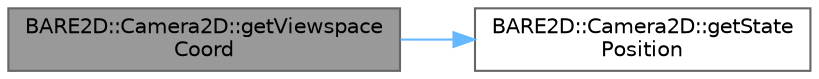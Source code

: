 digraph "BARE2D::Camera2D::getViewspaceCoord"
{
 // INTERACTIVE_SVG=YES
 // LATEX_PDF_SIZE
  bgcolor="transparent";
  edge [fontname=Helvetica,fontsize=10,labelfontname=Helvetica,labelfontsize=10];
  node [fontname=Helvetica,fontsize=10,shape=box,height=0.2,width=0.4];
  rankdir="LR";
  Node1 [label="BARE2D::Camera2D::getViewspace\lCoord",height=0.2,width=0.4,color="gray40", fillcolor="grey60", style="filled", fontcolor="black",tooltip="Converts a coordinate from Worldspace to Viewspace."];
  Node1 -> Node2 [color="steelblue1",style="solid"];
  Node2 [label="BARE2D::Camera2D::getState\lPosition",height=0.2,width=0.4,color="grey40", fillcolor="white", style="filled",URL="$class_b_a_r_e2_d_1_1_camera2_d.html#a44b2c60fa94157c9766475bb2798ef50",tooltip=" "];
}
